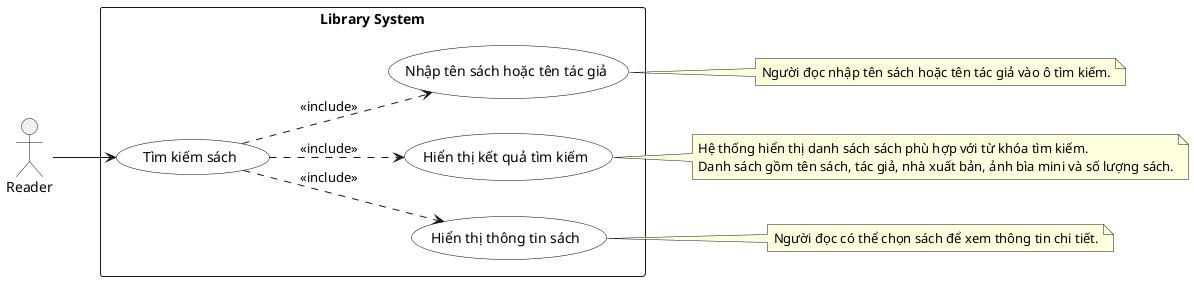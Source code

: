 @startuml
left to right direction
skinparam usecase {
  BackgroundColor white
  BorderColor black
}

actor "Reader" as reader

rectangle "Library System" {
  usecase "Tìm kiếm sách" as UC1
  
  ' Sub use cases cho Tìm kiếm sách
  usecase "Nhập tên sách hoặc tên tác giả" as UC1_1
  usecase "Hiển thị kết quả tìm kiếm" as UC1_2
  usecase "Hiển thị thông tin sách" as UC1_3
}

' Basic associations with main use cases
reader --> UC1

' Include relationships cho Tìm kiếm sách
UC1 ..> UC1_1 : <<include>>
UC1 ..> UC1_2 : <<include>>
UC1 ..> UC1_3 : <<include>>

note right of UC1_1
  Người đọc nhập tên sách hoặc tên tác giả vào ô tìm kiếm.
end note

note right of UC1_2
  Hệ thống hiển thị danh sách sách phù hợp với từ khóa tìm kiếm.
  Danh sách gồm tên sách, tác giả, nhà xuất bản, ảnh bìa mini và số lượng sách.
end note

note right of UC1_3
  Người đọc có thể chọn sách để xem thông tin chi tiết.
end note

@enduml
